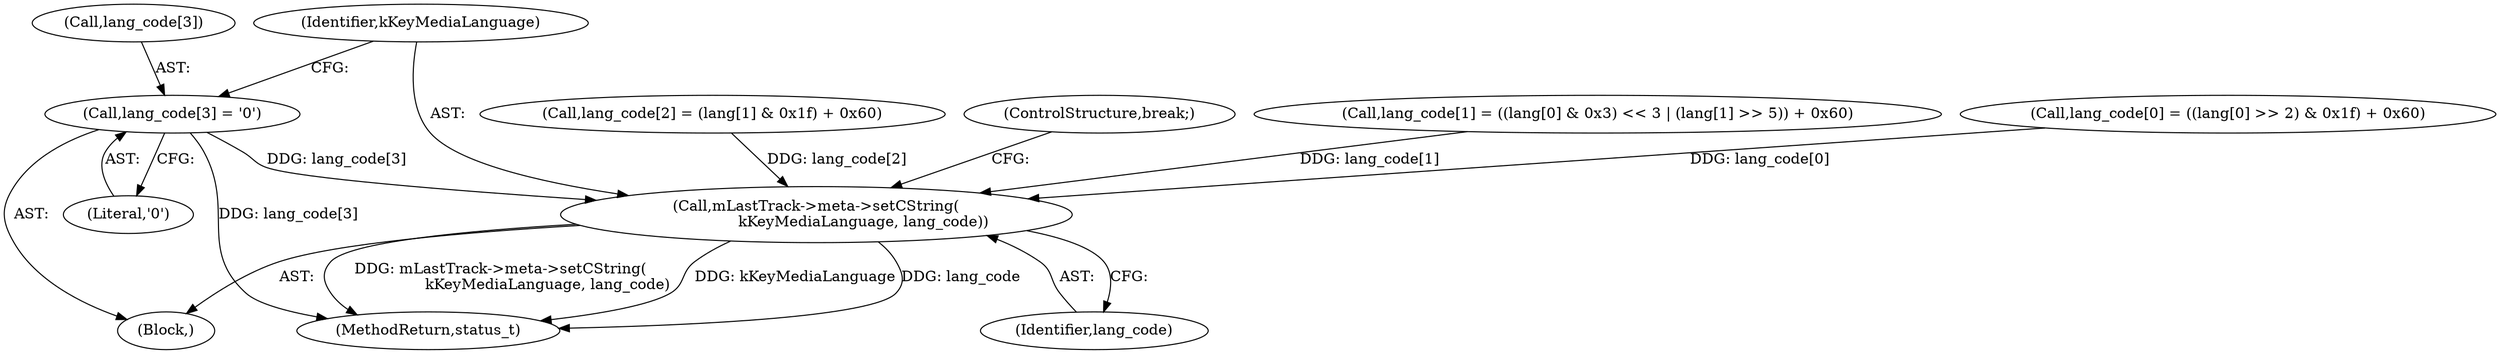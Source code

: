 digraph "0_Android_2674a7218eaa3c87f2ee26d26da5b9170e10f859@array" {
"1001358" [label="(Call,lang_code[3] = '\0')"];
"1001363" [label="(Call,mLastTrack->meta->setCString(\n                    kKeyMediaLanguage, lang_code))"];
"1001105" [label="(Block,)"];
"1001328" [label="(Call,lang_code[1] = ((lang[0] & 0x3) << 3 | (lang[1] >> 5)) + 0x60)"];
"1001315" [label="(Call,lang_code[0] = ((lang[0] >> 2) & 0x1f) + 0x60)"];
"1001364" [label="(Identifier,kKeyMediaLanguage)"];
"1001365" [label="(Identifier,lang_code)"];
"1002927" [label="(MethodReturn,status_t)"];
"1001347" [label="(Call,lang_code[2] = (lang[1] & 0x1f) + 0x60)"];
"1001362" [label="(Literal,'\0')"];
"1001366" [label="(ControlStructure,break;)"];
"1001363" [label="(Call,mLastTrack->meta->setCString(\n                    kKeyMediaLanguage, lang_code))"];
"1001358" [label="(Call,lang_code[3] = '\0')"];
"1001359" [label="(Call,lang_code[3])"];
"1001358" -> "1001105"  [label="AST: "];
"1001358" -> "1001362"  [label="CFG: "];
"1001359" -> "1001358"  [label="AST: "];
"1001362" -> "1001358"  [label="AST: "];
"1001364" -> "1001358"  [label="CFG: "];
"1001358" -> "1002927"  [label="DDG: lang_code[3]"];
"1001358" -> "1001363"  [label="DDG: lang_code[3]"];
"1001363" -> "1001105"  [label="AST: "];
"1001363" -> "1001365"  [label="CFG: "];
"1001364" -> "1001363"  [label="AST: "];
"1001365" -> "1001363"  [label="AST: "];
"1001366" -> "1001363"  [label="CFG: "];
"1001363" -> "1002927"  [label="DDG: mLastTrack->meta->setCString(\n                    kKeyMediaLanguage, lang_code)"];
"1001363" -> "1002927"  [label="DDG: kKeyMediaLanguage"];
"1001363" -> "1002927"  [label="DDG: lang_code"];
"1001328" -> "1001363"  [label="DDG: lang_code[1]"];
"1001315" -> "1001363"  [label="DDG: lang_code[0]"];
"1001347" -> "1001363"  [label="DDG: lang_code[2]"];
}
